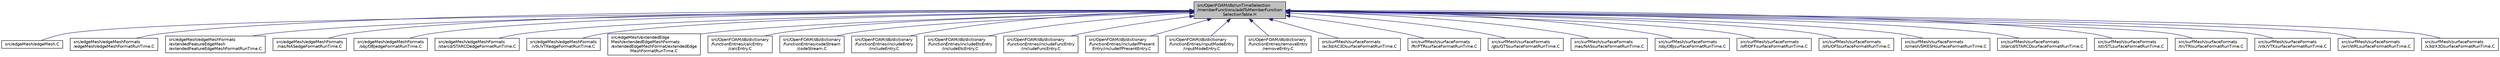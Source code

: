 digraph "src/OpenFOAM/db/runTimeSelection/memberFunctions/addToMemberFunctionSelectionTable.H"
{
  bgcolor="transparent";
  edge [fontname="Helvetica",fontsize="10",labelfontname="Helvetica",labelfontsize="10"];
  node [fontname="Helvetica",fontsize="10",shape=record];
  Node1 [label="src/OpenFOAM/db/runTimeSelection\l/memberFunctions/addToMemberFunction\lSelectionTable.H",height=0.2,width=0.4,color="black", fillcolor="grey75", style="filled", fontcolor="black"];
  Node1 -> Node2 [dir="back",color="midnightblue",fontsize="10",style="solid",fontname="Helvetica"];
  Node2 [label="src/edgeMesh/edgeMesh.C",height=0.2,width=0.4,color="black",URL="$a05065.html"];
  Node1 -> Node3 [dir="back",color="midnightblue",fontsize="10",style="solid",fontname="Helvetica"];
  Node3 [label="src/edgeMesh/edgeMeshFormats\l/edgeMesh/edgeMeshFormatRunTime.C",height=0.2,width=0.4,color="black",URL="$a05069.html"];
  Node1 -> Node4 [dir="back",color="midnightblue",fontsize="10",style="solid",fontname="Helvetica"];
  Node4 [label="src/edgeMesh/edgeMeshFormats\l/extendedFeatureEdgeMesh\l/extendedFeatureEdgeMeshFormatRunTime.C",height=0.2,width=0.4,color="black",URL="$a05074.html"];
  Node1 -> Node5 [dir="back",color="midnightblue",fontsize="10",style="solid",fontname="Helvetica"];
  Node5 [label="src/edgeMesh/edgeMeshFormats\l/nas/NASedgeFormatRunTime.C",height=0.2,width=0.4,color="black",URL="$a05077.html"];
  Node1 -> Node6 [dir="back",color="midnightblue",fontsize="10",style="solid",fontname="Helvetica"];
  Node6 [label="src/edgeMesh/edgeMeshFormats\l/obj/OBJedgeFormatRunTime.C",height=0.2,width=0.4,color="black",URL="$a05080.html"];
  Node1 -> Node7 [dir="back",color="midnightblue",fontsize="10",style="solid",fontname="Helvetica"];
  Node7 [label="src/edgeMesh/edgeMeshFormats\l/starcd/STARCDedgeFormatRunTime.C",height=0.2,width=0.4,color="black",URL="$a05083.html"];
  Node1 -> Node8 [dir="back",color="midnightblue",fontsize="10",style="solid",fontname="Helvetica"];
  Node8 [label="src/edgeMesh/edgeMeshFormats\l/vtk/VTKedgeFormatRunTime.C",height=0.2,width=0.4,color="black",URL="$a05086.html"];
  Node1 -> Node9 [dir="back",color="midnightblue",fontsize="10",style="solid",fontname="Helvetica"];
  Node9 [label="src/edgeMesh/extendedEdge\lMesh/extendedEdgeMeshFormats\l/extendedEdgeMeshFormat/extendedEdge\lMeshFormatRunTime.C",height=0.2,width=0.4,color="black",URL="$a05094.html"];
  Node1 -> Node10 [dir="back",color="midnightblue",fontsize="10",style="solid",fontname="Helvetica"];
  Node10 [label="src/OpenFOAM/db/dictionary\l/functionEntries/calcEntry\l/calcEntry.C",height=0.2,width=0.4,color="black",URL="$a07999.html"];
  Node1 -> Node11 [dir="back",color="midnightblue",fontsize="10",style="solid",fontname="Helvetica"];
  Node11 [label="src/OpenFOAM/db/dictionary\l/functionEntries/codeStream\l/codeStream.C",height=0.2,width=0.4,color="black",URL="$a08001.html"];
  Node1 -> Node12 [dir="back",color="midnightblue",fontsize="10",style="solid",fontname="Helvetica"];
  Node12 [label="src/OpenFOAM/db/dictionary\l/functionEntries/includeEntry\l/includeEntry.C",height=0.2,width=0.4,color="black",URL="$a08005.html"];
  Node1 -> Node13 [dir="back",color="midnightblue",fontsize="10",style="solid",fontname="Helvetica"];
  Node13 [label="src/OpenFOAM/db/dictionary\l/functionEntries/includeEtcEntry\l/includeEtcEntry.C",height=0.2,width=0.4,color="black",URL="$a08007.html"];
  Node1 -> Node14 [dir="back",color="midnightblue",fontsize="10",style="solid",fontname="Helvetica"];
  Node14 [label="src/OpenFOAM/db/dictionary\l/functionEntries/includeFuncEntry\l/includeFuncEntry.C",height=0.2,width=0.4,color="black",URL="$a08009.html"];
  Node1 -> Node15 [dir="back",color="midnightblue",fontsize="10",style="solid",fontname="Helvetica"];
  Node15 [label="src/OpenFOAM/db/dictionary\l/functionEntries/includeIfPresent\lEntry/includeIfPresentEntry.C",height=0.2,width=0.4,color="black",URL="$a08011.html"];
  Node1 -> Node16 [dir="back",color="midnightblue",fontsize="10",style="solid",fontname="Helvetica"];
  Node16 [label="src/OpenFOAM/db/dictionary\l/functionEntries/inputModeEntry\l/inputModeEntry.C",height=0.2,width=0.4,color="black",URL="$a08013.html"];
  Node1 -> Node17 [dir="back",color="midnightblue",fontsize="10",style="solid",fontname="Helvetica"];
  Node17 [label="src/OpenFOAM/db/dictionary\l/functionEntries/removeEntry\l/removeEntry.C",height=0.2,width=0.4,color="black",URL="$a08015.html"];
  Node1 -> Node18 [dir="back",color="midnightblue",fontsize="10",style="solid",fontname="Helvetica"];
  Node18 [label="src/surfMesh/surfaceFormats\l/ac3d/AC3DsurfaceFormatRunTime.C",height=0.2,width=0.4,color="black",URL="$a09980.html"];
  Node1 -> Node19 [dir="back",color="midnightblue",fontsize="10",style="solid",fontname="Helvetica"];
  Node19 [label="src/surfMesh/surfaceFormats\l/ftr/FTRsurfaceFormatRunTime.C",height=0.2,width=0.4,color="black",URL="$a09983.html"];
  Node1 -> Node20 [dir="back",color="midnightblue",fontsize="10",style="solid",fontname="Helvetica"];
  Node20 [label="src/surfMesh/surfaceFormats\l/gts/GTSsurfaceFormatRunTime.C",height=0.2,width=0.4,color="black",URL="$a09986.html"];
  Node1 -> Node21 [dir="back",color="midnightblue",fontsize="10",style="solid",fontname="Helvetica"];
  Node21 [label="src/surfMesh/surfaceFormats\l/nas/NASsurfaceFormatRunTime.C",height=0.2,width=0.4,color="black",URL="$a09989.html"];
  Node1 -> Node22 [dir="back",color="midnightblue",fontsize="10",style="solid",fontname="Helvetica"];
  Node22 [label="src/surfMesh/surfaceFormats\l/obj/OBJsurfaceFormatRunTime.C",height=0.2,width=0.4,color="black",URL="$a09994.html"];
  Node1 -> Node23 [dir="back",color="midnightblue",fontsize="10",style="solid",fontname="Helvetica"];
  Node23 [label="src/surfMesh/surfaceFormats\l/off/OFFsurfaceFormatRunTime.C",height=0.2,width=0.4,color="black",URL="$a09997.html"];
  Node1 -> Node24 [dir="back",color="midnightblue",fontsize="10",style="solid",fontname="Helvetica"];
  Node24 [label="src/surfMesh/surfaceFormats\l/ofs/OFSsurfaceFormatRunTime.C",height=0.2,width=0.4,color="black",URL="$a10002.html"];
  Node1 -> Node25 [dir="back",color="midnightblue",fontsize="10",style="solid",fontname="Helvetica"];
  Node25 [label="src/surfMesh/surfaceFormats\l/smesh/SMESHsurfaceFormatRunTime.C",height=0.2,width=0.4,color="black",URL="$a10005.html"];
  Node1 -> Node26 [dir="back",color="midnightblue",fontsize="10",style="solid",fontname="Helvetica"];
  Node26 [label="src/surfMesh/surfaceFormats\l/starcd/STARCDsurfaceFormatRunTime.C",height=0.2,width=0.4,color="black",URL="$a10010.html"];
  Node1 -> Node27 [dir="back",color="midnightblue",fontsize="10",style="solid",fontname="Helvetica"];
  Node27 [label="src/surfMesh/surfaceFormats\l/stl/STLsurfaceFormatRunTime.C",height=0.2,width=0.4,color="black",URL="$a10016.html"];
  Node1 -> Node28 [dir="back",color="midnightblue",fontsize="10",style="solid",fontname="Helvetica"];
  Node28 [label="src/surfMesh/surfaceFormats\l/tri/TRIsurfaceFormatRunTime.C",height=0.2,width=0.4,color="black",URL="$a10025.html"];
  Node1 -> Node29 [dir="back",color="midnightblue",fontsize="10",style="solid",fontname="Helvetica"];
  Node29 [label="src/surfMesh/surfaceFormats\l/vtk/VTKsurfaceFormatRunTime.C",height=0.2,width=0.4,color="black",URL="$a10030.html"];
  Node1 -> Node30 [dir="back",color="midnightblue",fontsize="10",style="solid",fontname="Helvetica"];
  Node30 [label="src/surfMesh/surfaceFormats\l/wrl/WRLsurfaceFormatRunTime.C",height=0.2,width=0.4,color="black",URL="$a10035.html"];
  Node1 -> Node31 [dir="back",color="midnightblue",fontsize="10",style="solid",fontname="Helvetica"];
  Node31 [label="src/surfMesh/surfaceFormats\l/x3d/X3DsurfaceFormatRunTime.C",height=0.2,width=0.4,color="black",URL="$a10040.html"];
}
